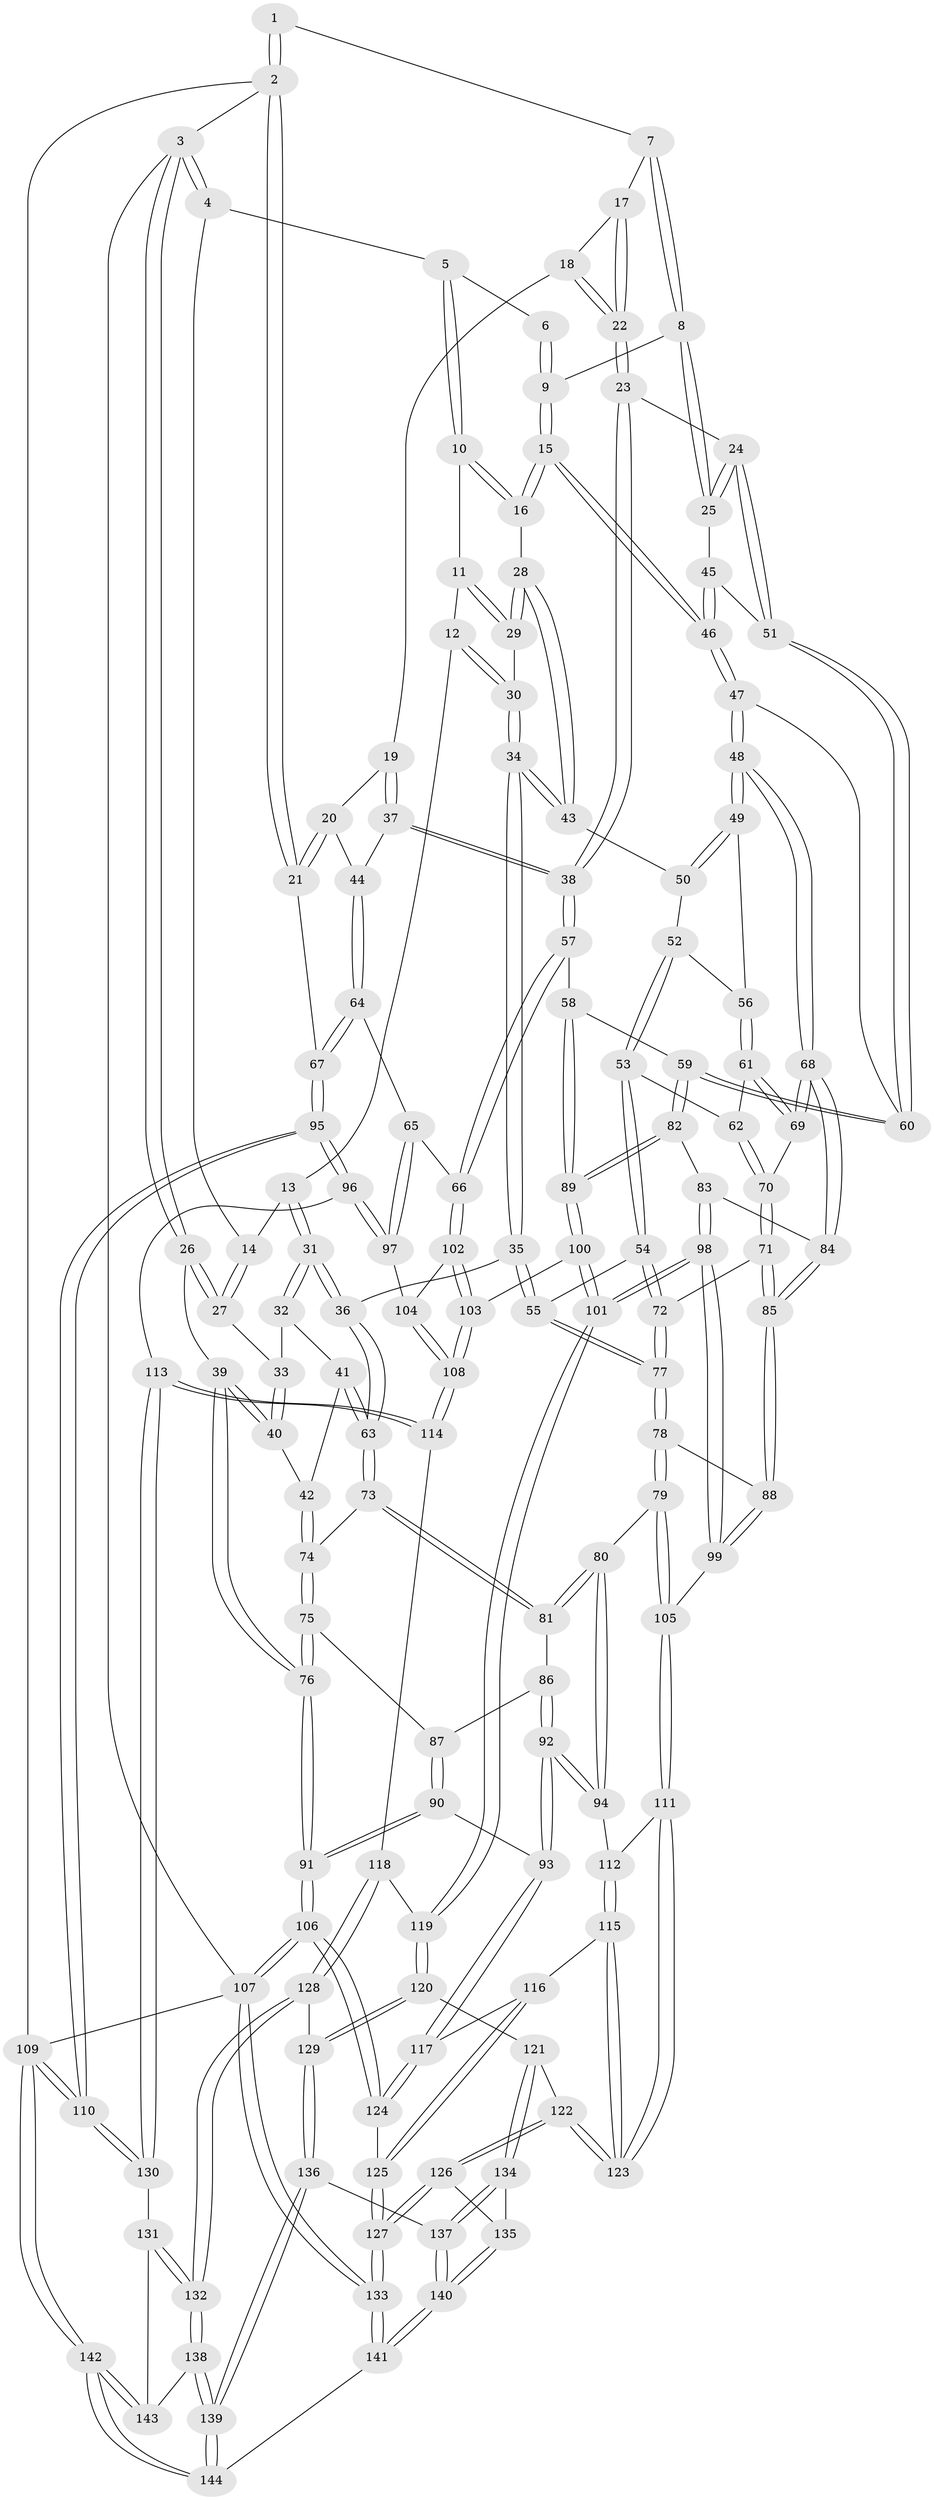 // Generated by graph-tools (version 1.1) at 2025/00/03/09/25 05:00:14]
// undirected, 144 vertices, 357 edges
graph export_dot {
graph [start="1"]
  node [color=gray90,style=filled];
  1 [pos="+0.6633620890996587+0"];
  2 [pos="+1+0"];
  3 [pos="+0+0"];
  4 [pos="+0.19850275515324856+0"];
  5 [pos="+0.4068262877083488+0"];
  6 [pos="+0.4867910174407995+0"];
  7 [pos="+0.7111026767043537+0.06814973995494315"];
  8 [pos="+0.5786867468737134+0.18885862067223863"];
  9 [pos="+0.5742546079435539+0.18891285374146563"];
  10 [pos="+0.4048904909613505+0.05208852159704949"];
  11 [pos="+0.2584170699590321+0.15903709539113126"];
  12 [pos="+0.25508852087596356+0.15935949884621636"];
  13 [pos="+0.22141309526364603+0.15151795607045648"];
  14 [pos="+0.18085618528341504+0.10923290802248987"];
  15 [pos="+0.535041260476757+0.20387569141858233"];
  16 [pos="+0.4451068726495211+0.19399389753204474"];
  17 [pos="+0.7404934444939654+0.09430577337431632"];
  18 [pos="+0.8890899456145155+0.11819247697254388"];
  19 [pos="+0.9382936586528965+0.11615685730050938"];
  20 [pos="+1+0.09038600625179546"];
  21 [pos="+1+0"];
  22 [pos="+0.7587916672906047+0.25871493980362803"];
  23 [pos="+0.7565989533888038+0.28004426348798334"];
  24 [pos="+0.724511129303435+0.28197105753112556"];
  25 [pos="+0.6487987047878879+0.2520466492675701"];
  26 [pos="+0+0"];
  27 [pos="+0.09073517552115255+0.16505512801003352"];
  28 [pos="+0.43926262883494627+0.19934593172160586"];
  29 [pos="+0.3749272790713141+0.19731102774399686"];
  30 [pos="+0.29695431986341+0.251273712520317"];
  31 [pos="+0.19765115055001148+0.32608166753974027"];
  32 [pos="+0.09408994245336337+0.18698760439644777"];
  33 [pos="+0.0897531459831644+0.16787393337172998"];
  34 [pos="+0.28871594364243164+0.3086136314024351"];
  35 [pos="+0.22992929405859+0.36352351397582927"];
  36 [pos="+0.2015052144809294+0.35734455018843875"];
  37 [pos="+0.813667841328987+0.30352449739607634"];
  38 [pos="+0.7877704995787028+0.3037765130114072"];
  39 [pos="+0+0.3156171795260891"];
  40 [pos="+0+0.30882720490614674"];
  41 [pos="+0.07207155827089463+0.3247663488719888"];
  42 [pos="+0+0.3271217032744886"];
  43 [pos="+0.4104662447473003+0.27699545473289705"];
  44 [pos="+0.8725374954357514+0.3249849246691896"];
  45 [pos="+0.6118711447578123+0.32175387589391835"];
  46 [pos="+0.5424325804226269+0.3791147616557137"];
  47 [pos="+0.5387744301905275+0.39251917989356944"];
  48 [pos="+0.5070865584926323+0.41597403597303867"];
  49 [pos="+0.465715384111848+0.3685318418598175"];
  50 [pos="+0.414817578507924+0.2954692035508886"];
  51 [pos="+0.6657520509582479+0.36103868773969555"];
  52 [pos="+0.3798403587763847+0.35044856548721975"];
  53 [pos="+0.32670944080544984+0.3768251647265316"];
  54 [pos="+0.23318908306522437+0.36652369053722483"];
  55 [pos="+0.23288096615192388+0.36637987666467825"];
  56 [pos="+0.3889628763202263+0.37581529336380315"];
  57 [pos="+0.7559882061405664+0.474356468542284"];
  58 [pos="+0.6998498547761989+0.4662469879148587"];
  59 [pos="+0.6875701466988772+0.45844591951606867"];
  60 [pos="+0.6453653885302646+0.41121867966857684"];
  61 [pos="+0.3838009213657421+0.4080906132338473"];
  62 [pos="+0.3777232409550664+0.41005495831979133"];
  63 [pos="+0.1789236312944511+0.3667358033613331"];
  64 [pos="+0.9961029021163265+0.4134170279337051"];
  65 [pos="+0.9583048998793369+0.4408931623352622"];
  66 [pos="+0.7612981203938914+0.4799615356417328"];
  67 [pos="+1+0.4009927613033858"];
  68 [pos="+0.5039503527876187+0.42345574026952715"];
  69 [pos="+0.49503808161145335+0.4236141817250129"];
  70 [pos="+0.35596875140685913+0.46732073749378844"];
  71 [pos="+0.3483304886108482+0.476381642236721"];
  72 [pos="+0.33758613947398647+0.4680279998704962"];
  73 [pos="+0.1365312668754114+0.43948628143793234"];
  74 [pos="+0.06104922039540418+0.45225448321216444"];
  75 [pos="+0.027024114626579967+0.48378772346320864"];
  76 [pos="+0+0.45552063006611165"];
  77 [pos="+0.2514676719170661+0.4965487320925989"];
  78 [pos="+0.2520591286673479+0.531225076627226"];
  79 [pos="+0.21410037058729212+0.5733154179337111"];
  80 [pos="+0.1905150674434114+0.5849385183141255"];
  81 [pos="+0.14140729672397745+0.49340038153688187"];
  82 [pos="+0.5705843572547871+0.5043504515519932"];
  83 [pos="+0.506481363944788+0.47830947540743246"];
  84 [pos="+0.5045183400547499+0.473056834587249"];
  85 [pos="+0.3559447602961556+0.5198109001205707"];
  86 [pos="+0.06807466401452919+0.5361303564174368"];
  87 [pos="+0.042396337461764785+0.5249957782345595"];
  88 [pos="+0.3538021653878664+0.5259200755530409"];
  89 [pos="+0.6244918454728977+0.5648358006583288"];
  90 [pos="+0+0.6436601743517496"];
  91 [pos="+0+0.6879627339931026"];
  92 [pos="+0.10031804468197072+0.6427946671131722"];
  93 [pos="+0.09691310519473677+0.6464501006461953"];
  94 [pos="+0.1867960994440875+0.5930959295519798"];
  95 [pos="+1+0.7295738254365445"];
  96 [pos="+0.9035269962682806+0.6457369351780748"];
  97 [pos="+0.8834774980512445+0.6021776717411716"];
  98 [pos="+0.4792263972673673+0.6629577067360697"];
  99 [pos="+0.37904961598279685+0.6157949384040741"];
  100 [pos="+0.6248953830842668+0.5825220220134568"];
  101 [pos="+0.4831304625216606+0.6688930607633272"];
  102 [pos="+0.7632436419491802+0.4915696411943231"];
  103 [pos="+0.7009784499996133+0.6291774932505181"];
  104 [pos="+0.8330632257750311+0.5780218169002049"];
  105 [pos="+0.3576526255004523+0.6233762350884692"];
  106 [pos="+0+0.9400571617743716"];
  107 [pos="+0+1"];
  108 [pos="+0.7174909200026335+0.6787188182881924"];
  109 [pos="+1+1"];
  110 [pos="+1+0.8379496951216813"];
  111 [pos="+0.283007615360215+0.6910452226766762"];
  112 [pos="+0.20751299485697863+0.6247560728681977"];
  113 [pos="+0.7724809241013288+0.7717659104093596"];
  114 [pos="+0.7194825014179402+0.7202588424447175"];
  115 [pos="+0.19518376046284774+0.759117783388071"];
  116 [pos="+0.14881180841273384+0.7592387804100011"];
  117 [pos="+0.11943373444950242+0.7310717874606272"];
  118 [pos="+0.517993629159758+0.73753566606972"];
  119 [pos="+0.4890494505240432+0.6972316406492564"];
  120 [pos="+0.3049161508335961+0.7874022609388261"];
  121 [pos="+0.29017850379375487+0.7897385911981015"];
  122 [pos="+0.28002980658200916+0.7861223538190144"];
  123 [pos="+0.27637147580232857+0.7813970342621916"];
  124 [pos="+0+0.8000712611845411"];
  125 [pos="+0.13241039374885394+0.8112658531295173"];
  126 [pos="+0.2009801115791848+0.9035932322090965"];
  127 [pos="+0.11954880789832031+0.9465937252281983"];
  128 [pos="+0.5167474306785952+0.8234770843924051"];
  129 [pos="+0.45298844834785756+0.8714124546361695"];
  130 [pos="+0.786331603131617+0.825962825770555"];
  131 [pos="+0.7814741690421672+0.8383122921968043"];
  132 [pos="+0.6563773930293552+0.9701216420191672"];
  133 [pos="+0+1"];
  134 [pos="+0.32828054075821783+0.885912409463185"];
  135 [pos="+0.2824085718081659+0.9323442226781203"];
  136 [pos="+0.42096959102968823+0.918431106400223"];
  137 [pos="+0.40104683350706855+0.9272862888103947"];
  138 [pos="+0.6508528530083644+1"];
  139 [pos="+0.6296990997339378+1"];
  140 [pos="+0.326412543607396+1"];
  141 [pos="+0.2899524707081806+1"];
  142 [pos="+1+1"];
  143 [pos="+0.8783178876451629+0.972996338741264"];
  144 [pos="+0.6312963645690663+1"];
  1 -- 2;
  1 -- 2;
  1 -- 7;
  2 -- 3;
  2 -- 21;
  2 -- 21;
  2 -- 109;
  3 -- 4;
  3 -- 4;
  3 -- 26;
  3 -- 26;
  3 -- 107;
  4 -- 5;
  4 -- 14;
  5 -- 6;
  5 -- 10;
  5 -- 10;
  6 -- 9;
  6 -- 9;
  7 -- 8;
  7 -- 8;
  7 -- 17;
  8 -- 9;
  8 -- 25;
  8 -- 25;
  9 -- 15;
  9 -- 15;
  10 -- 11;
  10 -- 16;
  10 -- 16;
  11 -- 12;
  11 -- 29;
  11 -- 29;
  12 -- 13;
  12 -- 30;
  12 -- 30;
  13 -- 14;
  13 -- 31;
  13 -- 31;
  14 -- 27;
  14 -- 27;
  15 -- 16;
  15 -- 16;
  15 -- 46;
  15 -- 46;
  16 -- 28;
  17 -- 18;
  17 -- 22;
  17 -- 22;
  18 -- 19;
  18 -- 22;
  18 -- 22;
  19 -- 20;
  19 -- 37;
  19 -- 37;
  20 -- 21;
  20 -- 21;
  20 -- 44;
  21 -- 67;
  22 -- 23;
  22 -- 23;
  23 -- 24;
  23 -- 38;
  23 -- 38;
  24 -- 25;
  24 -- 25;
  24 -- 51;
  24 -- 51;
  25 -- 45;
  26 -- 27;
  26 -- 27;
  26 -- 39;
  27 -- 33;
  28 -- 29;
  28 -- 29;
  28 -- 43;
  28 -- 43;
  29 -- 30;
  30 -- 34;
  30 -- 34;
  31 -- 32;
  31 -- 32;
  31 -- 36;
  31 -- 36;
  32 -- 33;
  32 -- 41;
  33 -- 40;
  33 -- 40;
  34 -- 35;
  34 -- 35;
  34 -- 43;
  34 -- 43;
  35 -- 36;
  35 -- 55;
  35 -- 55;
  36 -- 63;
  36 -- 63;
  37 -- 38;
  37 -- 38;
  37 -- 44;
  38 -- 57;
  38 -- 57;
  39 -- 40;
  39 -- 40;
  39 -- 76;
  39 -- 76;
  40 -- 42;
  41 -- 42;
  41 -- 63;
  41 -- 63;
  42 -- 74;
  42 -- 74;
  43 -- 50;
  44 -- 64;
  44 -- 64;
  45 -- 46;
  45 -- 46;
  45 -- 51;
  46 -- 47;
  46 -- 47;
  47 -- 48;
  47 -- 48;
  47 -- 60;
  48 -- 49;
  48 -- 49;
  48 -- 68;
  48 -- 68;
  49 -- 50;
  49 -- 50;
  49 -- 56;
  50 -- 52;
  51 -- 60;
  51 -- 60;
  52 -- 53;
  52 -- 53;
  52 -- 56;
  53 -- 54;
  53 -- 54;
  53 -- 62;
  54 -- 55;
  54 -- 72;
  54 -- 72;
  55 -- 77;
  55 -- 77;
  56 -- 61;
  56 -- 61;
  57 -- 58;
  57 -- 66;
  57 -- 66;
  58 -- 59;
  58 -- 89;
  58 -- 89;
  59 -- 60;
  59 -- 60;
  59 -- 82;
  59 -- 82;
  61 -- 62;
  61 -- 69;
  61 -- 69;
  62 -- 70;
  62 -- 70;
  63 -- 73;
  63 -- 73;
  64 -- 65;
  64 -- 67;
  64 -- 67;
  65 -- 66;
  65 -- 97;
  65 -- 97;
  66 -- 102;
  66 -- 102;
  67 -- 95;
  67 -- 95;
  68 -- 69;
  68 -- 69;
  68 -- 84;
  68 -- 84;
  69 -- 70;
  70 -- 71;
  70 -- 71;
  71 -- 72;
  71 -- 85;
  71 -- 85;
  72 -- 77;
  72 -- 77;
  73 -- 74;
  73 -- 81;
  73 -- 81;
  74 -- 75;
  74 -- 75;
  75 -- 76;
  75 -- 76;
  75 -- 87;
  76 -- 91;
  76 -- 91;
  77 -- 78;
  77 -- 78;
  78 -- 79;
  78 -- 79;
  78 -- 88;
  79 -- 80;
  79 -- 105;
  79 -- 105;
  80 -- 81;
  80 -- 81;
  80 -- 94;
  80 -- 94;
  81 -- 86;
  82 -- 83;
  82 -- 89;
  82 -- 89;
  83 -- 84;
  83 -- 98;
  83 -- 98;
  84 -- 85;
  84 -- 85;
  85 -- 88;
  85 -- 88;
  86 -- 87;
  86 -- 92;
  86 -- 92;
  87 -- 90;
  87 -- 90;
  88 -- 99;
  88 -- 99;
  89 -- 100;
  89 -- 100;
  90 -- 91;
  90 -- 91;
  90 -- 93;
  91 -- 106;
  91 -- 106;
  92 -- 93;
  92 -- 93;
  92 -- 94;
  92 -- 94;
  93 -- 117;
  93 -- 117;
  94 -- 112;
  95 -- 96;
  95 -- 96;
  95 -- 110;
  95 -- 110;
  96 -- 97;
  96 -- 97;
  96 -- 113;
  97 -- 104;
  98 -- 99;
  98 -- 99;
  98 -- 101;
  98 -- 101;
  99 -- 105;
  100 -- 101;
  100 -- 101;
  100 -- 103;
  101 -- 119;
  101 -- 119;
  102 -- 103;
  102 -- 103;
  102 -- 104;
  103 -- 108;
  103 -- 108;
  104 -- 108;
  104 -- 108;
  105 -- 111;
  105 -- 111;
  106 -- 107;
  106 -- 107;
  106 -- 124;
  106 -- 124;
  107 -- 133;
  107 -- 133;
  107 -- 109;
  108 -- 114;
  108 -- 114;
  109 -- 110;
  109 -- 110;
  109 -- 142;
  109 -- 142;
  110 -- 130;
  110 -- 130;
  111 -- 112;
  111 -- 123;
  111 -- 123;
  112 -- 115;
  112 -- 115;
  113 -- 114;
  113 -- 114;
  113 -- 130;
  113 -- 130;
  114 -- 118;
  115 -- 116;
  115 -- 123;
  115 -- 123;
  116 -- 117;
  116 -- 125;
  116 -- 125;
  117 -- 124;
  117 -- 124;
  118 -- 119;
  118 -- 128;
  118 -- 128;
  119 -- 120;
  119 -- 120;
  120 -- 121;
  120 -- 129;
  120 -- 129;
  121 -- 122;
  121 -- 134;
  121 -- 134;
  122 -- 123;
  122 -- 123;
  122 -- 126;
  122 -- 126;
  124 -- 125;
  125 -- 127;
  125 -- 127;
  126 -- 127;
  126 -- 127;
  126 -- 135;
  127 -- 133;
  127 -- 133;
  128 -- 129;
  128 -- 132;
  128 -- 132;
  129 -- 136;
  129 -- 136;
  130 -- 131;
  131 -- 132;
  131 -- 132;
  131 -- 143;
  132 -- 138;
  132 -- 138;
  133 -- 141;
  133 -- 141;
  134 -- 135;
  134 -- 137;
  134 -- 137;
  135 -- 140;
  135 -- 140;
  136 -- 137;
  136 -- 139;
  136 -- 139;
  137 -- 140;
  137 -- 140;
  138 -- 139;
  138 -- 139;
  138 -- 143;
  139 -- 144;
  139 -- 144;
  140 -- 141;
  140 -- 141;
  141 -- 144;
  142 -- 143;
  142 -- 143;
  142 -- 144;
  142 -- 144;
}
